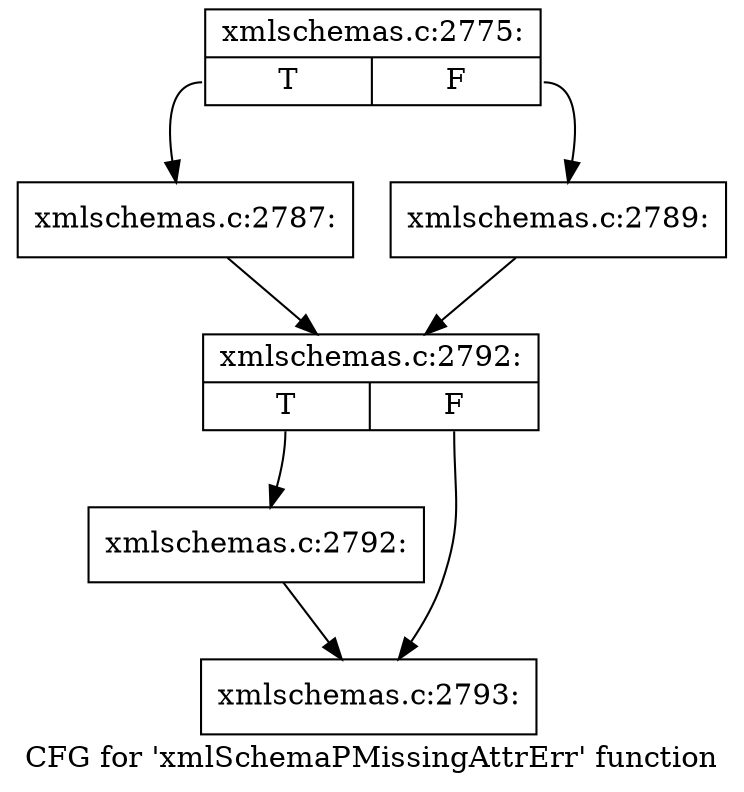 digraph "CFG for 'xmlSchemaPMissingAttrErr' function" {
	label="CFG for 'xmlSchemaPMissingAttrErr' function";

	Node0x4d79bf0 [shape=record,label="{xmlschemas.c:2775:|{<s0>T|<s1>F}}"];
	Node0x4d79bf0:s0 -> Node0x4d865e0;
	Node0x4d79bf0:s1 -> Node0x4d86680;
	Node0x4d865e0 [shape=record,label="{xmlschemas.c:2787:}"];
	Node0x4d865e0 -> Node0x4d86630;
	Node0x4d86680 [shape=record,label="{xmlschemas.c:2789:}"];
	Node0x4d86680 -> Node0x4d86630;
	Node0x4d86630 [shape=record,label="{xmlschemas.c:2792:|{<s0>T|<s1>F}}"];
	Node0x4d86630:s0 -> Node0x4d87730;
	Node0x4d86630:s1 -> Node0x4d87780;
	Node0x4d87730 [shape=record,label="{xmlschemas.c:2792:}"];
	Node0x4d87730 -> Node0x4d87780;
	Node0x4d87780 [shape=record,label="{xmlschemas.c:2793:}"];
}

